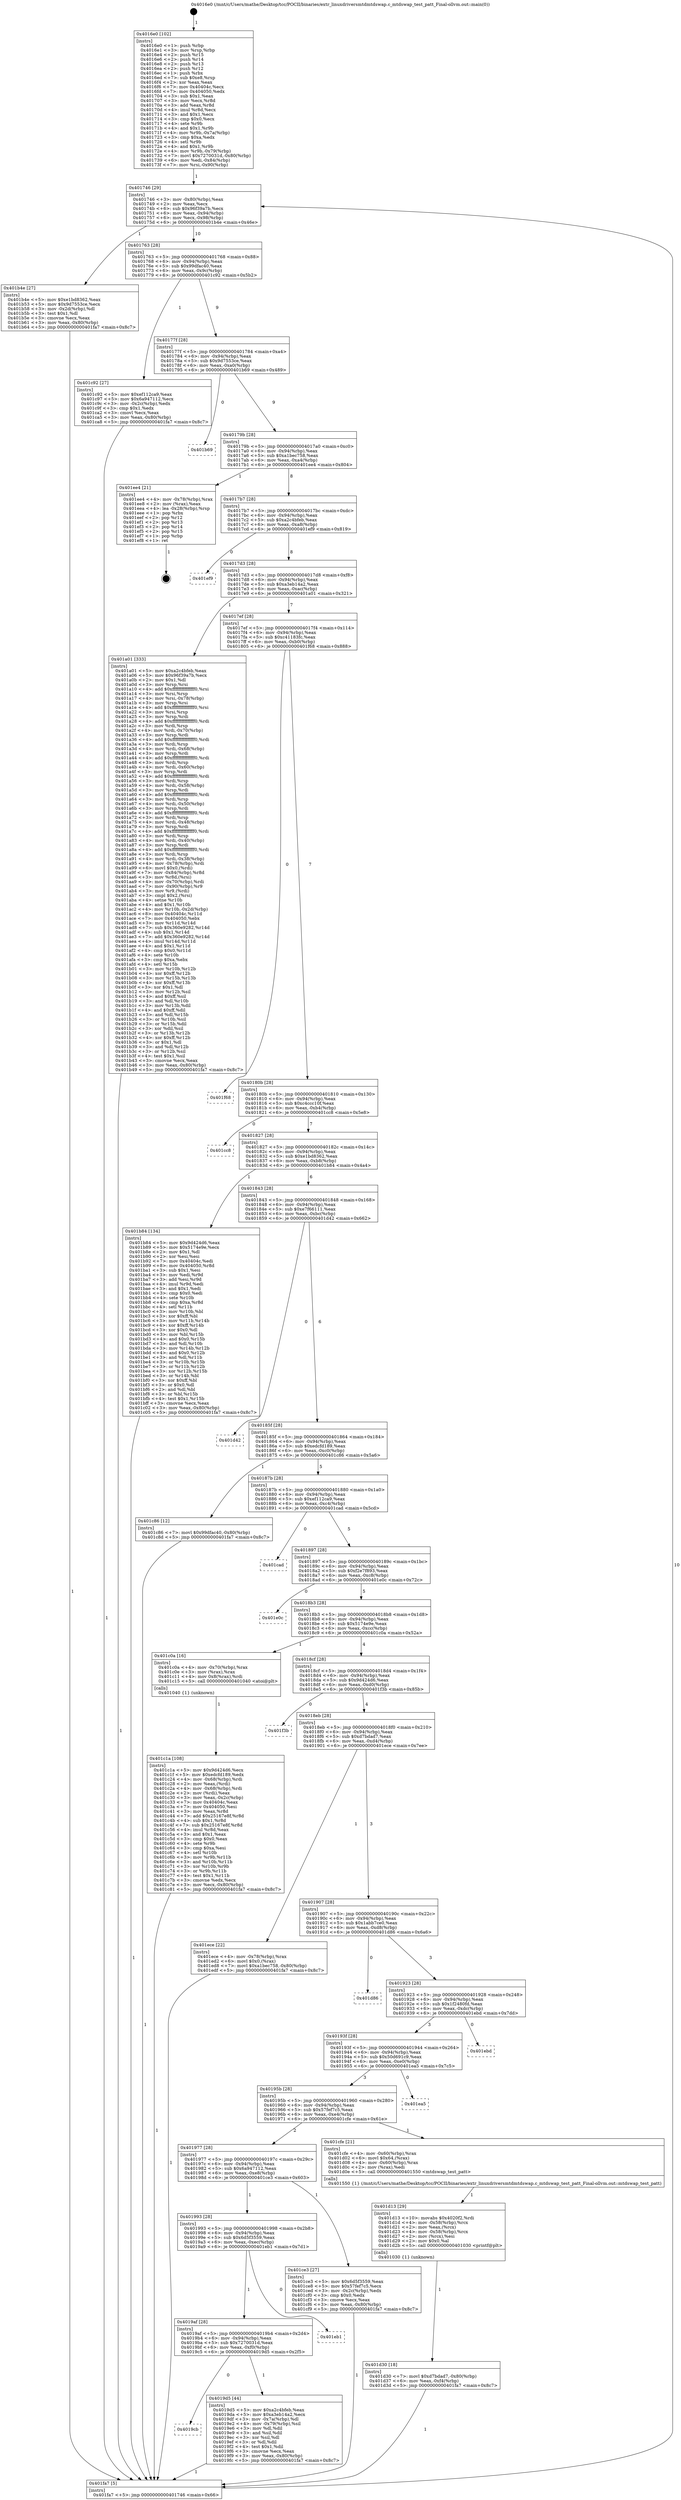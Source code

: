 digraph "0x4016e0" {
  label = "0x4016e0 (/mnt/c/Users/mathe/Desktop/tcc/POCII/binaries/extr_linuxdriversmtdmtdswap.c_mtdswap_test_patt_Final-ollvm.out::main(0))"
  labelloc = "t"
  node[shape=record]

  Entry [label="",width=0.3,height=0.3,shape=circle,fillcolor=black,style=filled]
  "0x401746" [label="{
     0x401746 [29]\l
     | [instrs]\l
     &nbsp;&nbsp;0x401746 \<+3\>: mov -0x80(%rbp),%eax\l
     &nbsp;&nbsp;0x401749 \<+2\>: mov %eax,%ecx\l
     &nbsp;&nbsp;0x40174b \<+6\>: sub $0x96f39a7b,%ecx\l
     &nbsp;&nbsp;0x401751 \<+6\>: mov %eax,-0x94(%rbp)\l
     &nbsp;&nbsp;0x401757 \<+6\>: mov %ecx,-0x98(%rbp)\l
     &nbsp;&nbsp;0x40175d \<+6\>: je 0000000000401b4e \<main+0x46e\>\l
  }"]
  "0x401b4e" [label="{
     0x401b4e [27]\l
     | [instrs]\l
     &nbsp;&nbsp;0x401b4e \<+5\>: mov $0xe1bd8362,%eax\l
     &nbsp;&nbsp;0x401b53 \<+5\>: mov $0x9d7553ce,%ecx\l
     &nbsp;&nbsp;0x401b58 \<+3\>: mov -0x2d(%rbp),%dl\l
     &nbsp;&nbsp;0x401b5b \<+3\>: test $0x1,%dl\l
     &nbsp;&nbsp;0x401b5e \<+3\>: cmovne %ecx,%eax\l
     &nbsp;&nbsp;0x401b61 \<+3\>: mov %eax,-0x80(%rbp)\l
     &nbsp;&nbsp;0x401b64 \<+5\>: jmp 0000000000401fa7 \<main+0x8c7\>\l
  }"]
  "0x401763" [label="{
     0x401763 [28]\l
     | [instrs]\l
     &nbsp;&nbsp;0x401763 \<+5\>: jmp 0000000000401768 \<main+0x88\>\l
     &nbsp;&nbsp;0x401768 \<+6\>: mov -0x94(%rbp),%eax\l
     &nbsp;&nbsp;0x40176e \<+5\>: sub $0x99dfac40,%eax\l
     &nbsp;&nbsp;0x401773 \<+6\>: mov %eax,-0x9c(%rbp)\l
     &nbsp;&nbsp;0x401779 \<+6\>: je 0000000000401c92 \<main+0x5b2\>\l
  }"]
  Exit [label="",width=0.3,height=0.3,shape=circle,fillcolor=black,style=filled,peripheries=2]
  "0x401c92" [label="{
     0x401c92 [27]\l
     | [instrs]\l
     &nbsp;&nbsp;0x401c92 \<+5\>: mov $0xef112ca9,%eax\l
     &nbsp;&nbsp;0x401c97 \<+5\>: mov $0x6a947112,%ecx\l
     &nbsp;&nbsp;0x401c9c \<+3\>: mov -0x2c(%rbp),%edx\l
     &nbsp;&nbsp;0x401c9f \<+3\>: cmp $0x1,%edx\l
     &nbsp;&nbsp;0x401ca2 \<+3\>: cmovl %ecx,%eax\l
     &nbsp;&nbsp;0x401ca5 \<+3\>: mov %eax,-0x80(%rbp)\l
     &nbsp;&nbsp;0x401ca8 \<+5\>: jmp 0000000000401fa7 \<main+0x8c7\>\l
  }"]
  "0x40177f" [label="{
     0x40177f [28]\l
     | [instrs]\l
     &nbsp;&nbsp;0x40177f \<+5\>: jmp 0000000000401784 \<main+0xa4\>\l
     &nbsp;&nbsp;0x401784 \<+6\>: mov -0x94(%rbp),%eax\l
     &nbsp;&nbsp;0x40178a \<+5\>: sub $0x9d7553ce,%eax\l
     &nbsp;&nbsp;0x40178f \<+6\>: mov %eax,-0xa0(%rbp)\l
     &nbsp;&nbsp;0x401795 \<+6\>: je 0000000000401b69 \<main+0x489\>\l
  }"]
  "0x401d30" [label="{
     0x401d30 [18]\l
     | [instrs]\l
     &nbsp;&nbsp;0x401d30 \<+7\>: movl $0xd7bdad7,-0x80(%rbp)\l
     &nbsp;&nbsp;0x401d37 \<+6\>: mov %eax,-0xf4(%rbp)\l
     &nbsp;&nbsp;0x401d3d \<+5\>: jmp 0000000000401fa7 \<main+0x8c7\>\l
  }"]
  "0x401b69" [label="{
     0x401b69\l
  }", style=dashed]
  "0x40179b" [label="{
     0x40179b [28]\l
     | [instrs]\l
     &nbsp;&nbsp;0x40179b \<+5\>: jmp 00000000004017a0 \<main+0xc0\>\l
     &nbsp;&nbsp;0x4017a0 \<+6\>: mov -0x94(%rbp),%eax\l
     &nbsp;&nbsp;0x4017a6 \<+5\>: sub $0xa1bec758,%eax\l
     &nbsp;&nbsp;0x4017ab \<+6\>: mov %eax,-0xa4(%rbp)\l
     &nbsp;&nbsp;0x4017b1 \<+6\>: je 0000000000401ee4 \<main+0x804\>\l
  }"]
  "0x401d13" [label="{
     0x401d13 [29]\l
     | [instrs]\l
     &nbsp;&nbsp;0x401d13 \<+10\>: movabs $0x4020f2,%rdi\l
     &nbsp;&nbsp;0x401d1d \<+4\>: mov -0x58(%rbp),%rcx\l
     &nbsp;&nbsp;0x401d21 \<+2\>: mov %eax,(%rcx)\l
     &nbsp;&nbsp;0x401d23 \<+4\>: mov -0x58(%rbp),%rcx\l
     &nbsp;&nbsp;0x401d27 \<+2\>: mov (%rcx),%esi\l
     &nbsp;&nbsp;0x401d29 \<+2\>: mov $0x0,%al\l
     &nbsp;&nbsp;0x401d2b \<+5\>: call 0000000000401030 \<printf@plt\>\l
     | [calls]\l
     &nbsp;&nbsp;0x401030 \{1\} (unknown)\l
  }"]
  "0x401ee4" [label="{
     0x401ee4 [21]\l
     | [instrs]\l
     &nbsp;&nbsp;0x401ee4 \<+4\>: mov -0x78(%rbp),%rax\l
     &nbsp;&nbsp;0x401ee8 \<+2\>: mov (%rax),%eax\l
     &nbsp;&nbsp;0x401eea \<+4\>: lea -0x28(%rbp),%rsp\l
     &nbsp;&nbsp;0x401eee \<+1\>: pop %rbx\l
     &nbsp;&nbsp;0x401eef \<+2\>: pop %r12\l
     &nbsp;&nbsp;0x401ef1 \<+2\>: pop %r13\l
     &nbsp;&nbsp;0x401ef3 \<+2\>: pop %r14\l
     &nbsp;&nbsp;0x401ef5 \<+2\>: pop %r15\l
     &nbsp;&nbsp;0x401ef7 \<+1\>: pop %rbp\l
     &nbsp;&nbsp;0x401ef8 \<+1\>: ret\l
  }"]
  "0x4017b7" [label="{
     0x4017b7 [28]\l
     | [instrs]\l
     &nbsp;&nbsp;0x4017b7 \<+5\>: jmp 00000000004017bc \<main+0xdc\>\l
     &nbsp;&nbsp;0x4017bc \<+6\>: mov -0x94(%rbp),%eax\l
     &nbsp;&nbsp;0x4017c2 \<+5\>: sub $0xa2c4bfeb,%eax\l
     &nbsp;&nbsp;0x4017c7 \<+6\>: mov %eax,-0xa8(%rbp)\l
     &nbsp;&nbsp;0x4017cd \<+6\>: je 0000000000401ef9 \<main+0x819\>\l
  }"]
  "0x401c1a" [label="{
     0x401c1a [108]\l
     | [instrs]\l
     &nbsp;&nbsp;0x401c1a \<+5\>: mov $0x9d424d6,%ecx\l
     &nbsp;&nbsp;0x401c1f \<+5\>: mov $0xedcfd189,%edx\l
     &nbsp;&nbsp;0x401c24 \<+4\>: mov -0x68(%rbp),%rdi\l
     &nbsp;&nbsp;0x401c28 \<+2\>: mov %eax,(%rdi)\l
     &nbsp;&nbsp;0x401c2a \<+4\>: mov -0x68(%rbp),%rdi\l
     &nbsp;&nbsp;0x401c2e \<+2\>: mov (%rdi),%eax\l
     &nbsp;&nbsp;0x401c30 \<+3\>: mov %eax,-0x2c(%rbp)\l
     &nbsp;&nbsp;0x401c33 \<+7\>: mov 0x40404c,%eax\l
     &nbsp;&nbsp;0x401c3a \<+7\>: mov 0x404050,%esi\l
     &nbsp;&nbsp;0x401c41 \<+3\>: mov %eax,%r8d\l
     &nbsp;&nbsp;0x401c44 \<+7\>: add $0x25167e8f,%r8d\l
     &nbsp;&nbsp;0x401c4b \<+4\>: sub $0x1,%r8d\l
     &nbsp;&nbsp;0x401c4f \<+7\>: sub $0x25167e8f,%r8d\l
     &nbsp;&nbsp;0x401c56 \<+4\>: imul %r8d,%eax\l
     &nbsp;&nbsp;0x401c5a \<+3\>: and $0x1,%eax\l
     &nbsp;&nbsp;0x401c5d \<+3\>: cmp $0x0,%eax\l
     &nbsp;&nbsp;0x401c60 \<+4\>: sete %r9b\l
     &nbsp;&nbsp;0x401c64 \<+3\>: cmp $0xa,%esi\l
     &nbsp;&nbsp;0x401c67 \<+4\>: setl %r10b\l
     &nbsp;&nbsp;0x401c6b \<+3\>: mov %r9b,%r11b\l
     &nbsp;&nbsp;0x401c6e \<+3\>: and %r10b,%r11b\l
     &nbsp;&nbsp;0x401c71 \<+3\>: xor %r10b,%r9b\l
     &nbsp;&nbsp;0x401c74 \<+3\>: or %r9b,%r11b\l
     &nbsp;&nbsp;0x401c77 \<+4\>: test $0x1,%r11b\l
     &nbsp;&nbsp;0x401c7b \<+3\>: cmovne %edx,%ecx\l
     &nbsp;&nbsp;0x401c7e \<+3\>: mov %ecx,-0x80(%rbp)\l
     &nbsp;&nbsp;0x401c81 \<+5\>: jmp 0000000000401fa7 \<main+0x8c7\>\l
  }"]
  "0x401ef9" [label="{
     0x401ef9\l
  }", style=dashed]
  "0x4017d3" [label="{
     0x4017d3 [28]\l
     | [instrs]\l
     &nbsp;&nbsp;0x4017d3 \<+5\>: jmp 00000000004017d8 \<main+0xf8\>\l
     &nbsp;&nbsp;0x4017d8 \<+6\>: mov -0x94(%rbp),%eax\l
     &nbsp;&nbsp;0x4017de \<+5\>: sub $0xa3eb14a2,%eax\l
     &nbsp;&nbsp;0x4017e3 \<+6\>: mov %eax,-0xac(%rbp)\l
     &nbsp;&nbsp;0x4017e9 \<+6\>: je 0000000000401a01 \<main+0x321\>\l
  }"]
  "0x4016e0" [label="{
     0x4016e0 [102]\l
     | [instrs]\l
     &nbsp;&nbsp;0x4016e0 \<+1\>: push %rbp\l
     &nbsp;&nbsp;0x4016e1 \<+3\>: mov %rsp,%rbp\l
     &nbsp;&nbsp;0x4016e4 \<+2\>: push %r15\l
     &nbsp;&nbsp;0x4016e6 \<+2\>: push %r14\l
     &nbsp;&nbsp;0x4016e8 \<+2\>: push %r13\l
     &nbsp;&nbsp;0x4016ea \<+2\>: push %r12\l
     &nbsp;&nbsp;0x4016ec \<+1\>: push %rbx\l
     &nbsp;&nbsp;0x4016ed \<+7\>: sub $0xe8,%rsp\l
     &nbsp;&nbsp;0x4016f4 \<+2\>: xor %eax,%eax\l
     &nbsp;&nbsp;0x4016f6 \<+7\>: mov 0x40404c,%ecx\l
     &nbsp;&nbsp;0x4016fd \<+7\>: mov 0x404050,%edx\l
     &nbsp;&nbsp;0x401704 \<+3\>: sub $0x1,%eax\l
     &nbsp;&nbsp;0x401707 \<+3\>: mov %ecx,%r8d\l
     &nbsp;&nbsp;0x40170a \<+3\>: add %eax,%r8d\l
     &nbsp;&nbsp;0x40170d \<+4\>: imul %r8d,%ecx\l
     &nbsp;&nbsp;0x401711 \<+3\>: and $0x1,%ecx\l
     &nbsp;&nbsp;0x401714 \<+3\>: cmp $0x0,%ecx\l
     &nbsp;&nbsp;0x401717 \<+4\>: sete %r9b\l
     &nbsp;&nbsp;0x40171b \<+4\>: and $0x1,%r9b\l
     &nbsp;&nbsp;0x40171f \<+4\>: mov %r9b,-0x7a(%rbp)\l
     &nbsp;&nbsp;0x401723 \<+3\>: cmp $0xa,%edx\l
     &nbsp;&nbsp;0x401726 \<+4\>: setl %r9b\l
     &nbsp;&nbsp;0x40172a \<+4\>: and $0x1,%r9b\l
     &nbsp;&nbsp;0x40172e \<+4\>: mov %r9b,-0x79(%rbp)\l
     &nbsp;&nbsp;0x401732 \<+7\>: movl $0x7270031d,-0x80(%rbp)\l
     &nbsp;&nbsp;0x401739 \<+6\>: mov %edi,-0x84(%rbp)\l
     &nbsp;&nbsp;0x40173f \<+7\>: mov %rsi,-0x90(%rbp)\l
  }"]
  "0x401a01" [label="{
     0x401a01 [333]\l
     | [instrs]\l
     &nbsp;&nbsp;0x401a01 \<+5\>: mov $0xa2c4bfeb,%eax\l
     &nbsp;&nbsp;0x401a06 \<+5\>: mov $0x96f39a7b,%ecx\l
     &nbsp;&nbsp;0x401a0b \<+2\>: mov $0x1,%dl\l
     &nbsp;&nbsp;0x401a0d \<+3\>: mov %rsp,%rsi\l
     &nbsp;&nbsp;0x401a10 \<+4\>: add $0xfffffffffffffff0,%rsi\l
     &nbsp;&nbsp;0x401a14 \<+3\>: mov %rsi,%rsp\l
     &nbsp;&nbsp;0x401a17 \<+4\>: mov %rsi,-0x78(%rbp)\l
     &nbsp;&nbsp;0x401a1b \<+3\>: mov %rsp,%rsi\l
     &nbsp;&nbsp;0x401a1e \<+4\>: add $0xfffffffffffffff0,%rsi\l
     &nbsp;&nbsp;0x401a22 \<+3\>: mov %rsi,%rsp\l
     &nbsp;&nbsp;0x401a25 \<+3\>: mov %rsp,%rdi\l
     &nbsp;&nbsp;0x401a28 \<+4\>: add $0xfffffffffffffff0,%rdi\l
     &nbsp;&nbsp;0x401a2c \<+3\>: mov %rdi,%rsp\l
     &nbsp;&nbsp;0x401a2f \<+4\>: mov %rdi,-0x70(%rbp)\l
     &nbsp;&nbsp;0x401a33 \<+3\>: mov %rsp,%rdi\l
     &nbsp;&nbsp;0x401a36 \<+4\>: add $0xfffffffffffffff0,%rdi\l
     &nbsp;&nbsp;0x401a3a \<+3\>: mov %rdi,%rsp\l
     &nbsp;&nbsp;0x401a3d \<+4\>: mov %rdi,-0x68(%rbp)\l
     &nbsp;&nbsp;0x401a41 \<+3\>: mov %rsp,%rdi\l
     &nbsp;&nbsp;0x401a44 \<+4\>: add $0xfffffffffffffff0,%rdi\l
     &nbsp;&nbsp;0x401a48 \<+3\>: mov %rdi,%rsp\l
     &nbsp;&nbsp;0x401a4b \<+4\>: mov %rdi,-0x60(%rbp)\l
     &nbsp;&nbsp;0x401a4f \<+3\>: mov %rsp,%rdi\l
     &nbsp;&nbsp;0x401a52 \<+4\>: add $0xfffffffffffffff0,%rdi\l
     &nbsp;&nbsp;0x401a56 \<+3\>: mov %rdi,%rsp\l
     &nbsp;&nbsp;0x401a59 \<+4\>: mov %rdi,-0x58(%rbp)\l
     &nbsp;&nbsp;0x401a5d \<+3\>: mov %rsp,%rdi\l
     &nbsp;&nbsp;0x401a60 \<+4\>: add $0xfffffffffffffff0,%rdi\l
     &nbsp;&nbsp;0x401a64 \<+3\>: mov %rdi,%rsp\l
     &nbsp;&nbsp;0x401a67 \<+4\>: mov %rdi,-0x50(%rbp)\l
     &nbsp;&nbsp;0x401a6b \<+3\>: mov %rsp,%rdi\l
     &nbsp;&nbsp;0x401a6e \<+4\>: add $0xfffffffffffffff0,%rdi\l
     &nbsp;&nbsp;0x401a72 \<+3\>: mov %rdi,%rsp\l
     &nbsp;&nbsp;0x401a75 \<+4\>: mov %rdi,-0x48(%rbp)\l
     &nbsp;&nbsp;0x401a79 \<+3\>: mov %rsp,%rdi\l
     &nbsp;&nbsp;0x401a7c \<+4\>: add $0xfffffffffffffff0,%rdi\l
     &nbsp;&nbsp;0x401a80 \<+3\>: mov %rdi,%rsp\l
     &nbsp;&nbsp;0x401a83 \<+4\>: mov %rdi,-0x40(%rbp)\l
     &nbsp;&nbsp;0x401a87 \<+3\>: mov %rsp,%rdi\l
     &nbsp;&nbsp;0x401a8a \<+4\>: add $0xfffffffffffffff0,%rdi\l
     &nbsp;&nbsp;0x401a8e \<+3\>: mov %rdi,%rsp\l
     &nbsp;&nbsp;0x401a91 \<+4\>: mov %rdi,-0x38(%rbp)\l
     &nbsp;&nbsp;0x401a95 \<+4\>: mov -0x78(%rbp),%rdi\l
     &nbsp;&nbsp;0x401a99 \<+6\>: movl $0x0,(%rdi)\l
     &nbsp;&nbsp;0x401a9f \<+7\>: mov -0x84(%rbp),%r8d\l
     &nbsp;&nbsp;0x401aa6 \<+3\>: mov %r8d,(%rsi)\l
     &nbsp;&nbsp;0x401aa9 \<+4\>: mov -0x70(%rbp),%rdi\l
     &nbsp;&nbsp;0x401aad \<+7\>: mov -0x90(%rbp),%r9\l
     &nbsp;&nbsp;0x401ab4 \<+3\>: mov %r9,(%rdi)\l
     &nbsp;&nbsp;0x401ab7 \<+3\>: cmpl $0x2,(%rsi)\l
     &nbsp;&nbsp;0x401aba \<+4\>: setne %r10b\l
     &nbsp;&nbsp;0x401abe \<+4\>: and $0x1,%r10b\l
     &nbsp;&nbsp;0x401ac2 \<+4\>: mov %r10b,-0x2d(%rbp)\l
     &nbsp;&nbsp;0x401ac6 \<+8\>: mov 0x40404c,%r11d\l
     &nbsp;&nbsp;0x401ace \<+7\>: mov 0x404050,%ebx\l
     &nbsp;&nbsp;0x401ad5 \<+3\>: mov %r11d,%r14d\l
     &nbsp;&nbsp;0x401ad8 \<+7\>: sub $0x360e9282,%r14d\l
     &nbsp;&nbsp;0x401adf \<+4\>: sub $0x1,%r14d\l
     &nbsp;&nbsp;0x401ae3 \<+7\>: add $0x360e9282,%r14d\l
     &nbsp;&nbsp;0x401aea \<+4\>: imul %r14d,%r11d\l
     &nbsp;&nbsp;0x401aee \<+4\>: and $0x1,%r11d\l
     &nbsp;&nbsp;0x401af2 \<+4\>: cmp $0x0,%r11d\l
     &nbsp;&nbsp;0x401af6 \<+4\>: sete %r10b\l
     &nbsp;&nbsp;0x401afa \<+3\>: cmp $0xa,%ebx\l
     &nbsp;&nbsp;0x401afd \<+4\>: setl %r15b\l
     &nbsp;&nbsp;0x401b01 \<+3\>: mov %r10b,%r12b\l
     &nbsp;&nbsp;0x401b04 \<+4\>: xor $0xff,%r12b\l
     &nbsp;&nbsp;0x401b08 \<+3\>: mov %r15b,%r13b\l
     &nbsp;&nbsp;0x401b0b \<+4\>: xor $0xff,%r13b\l
     &nbsp;&nbsp;0x401b0f \<+3\>: xor $0x1,%dl\l
     &nbsp;&nbsp;0x401b12 \<+3\>: mov %r12b,%sil\l
     &nbsp;&nbsp;0x401b15 \<+4\>: and $0xff,%sil\l
     &nbsp;&nbsp;0x401b19 \<+3\>: and %dl,%r10b\l
     &nbsp;&nbsp;0x401b1c \<+3\>: mov %r13b,%dil\l
     &nbsp;&nbsp;0x401b1f \<+4\>: and $0xff,%dil\l
     &nbsp;&nbsp;0x401b23 \<+3\>: and %dl,%r15b\l
     &nbsp;&nbsp;0x401b26 \<+3\>: or %r10b,%sil\l
     &nbsp;&nbsp;0x401b29 \<+3\>: or %r15b,%dil\l
     &nbsp;&nbsp;0x401b2c \<+3\>: xor %dil,%sil\l
     &nbsp;&nbsp;0x401b2f \<+3\>: or %r13b,%r12b\l
     &nbsp;&nbsp;0x401b32 \<+4\>: xor $0xff,%r12b\l
     &nbsp;&nbsp;0x401b36 \<+3\>: or $0x1,%dl\l
     &nbsp;&nbsp;0x401b39 \<+3\>: and %dl,%r12b\l
     &nbsp;&nbsp;0x401b3c \<+3\>: or %r12b,%sil\l
     &nbsp;&nbsp;0x401b3f \<+4\>: test $0x1,%sil\l
     &nbsp;&nbsp;0x401b43 \<+3\>: cmovne %ecx,%eax\l
     &nbsp;&nbsp;0x401b46 \<+3\>: mov %eax,-0x80(%rbp)\l
     &nbsp;&nbsp;0x401b49 \<+5\>: jmp 0000000000401fa7 \<main+0x8c7\>\l
  }"]
  "0x4017ef" [label="{
     0x4017ef [28]\l
     | [instrs]\l
     &nbsp;&nbsp;0x4017ef \<+5\>: jmp 00000000004017f4 \<main+0x114\>\l
     &nbsp;&nbsp;0x4017f4 \<+6\>: mov -0x94(%rbp),%eax\l
     &nbsp;&nbsp;0x4017fa \<+5\>: sub $0xc41183fc,%eax\l
     &nbsp;&nbsp;0x4017ff \<+6\>: mov %eax,-0xb0(%rbp)\l
     &nbsp;&nbsp;0x401805 \<+6\>: je 0000000000401f68 \<main+0x888\>\l
  }"]
  "0x401fa7" [label="{
     0x401fa7 [5]\l
     | [instrs]\l
     &nbsp;&nbsp;0x401fa7 \<+5\>: jmp 0000000000401746 \<main+0x66\>\l
  }"]
  "0x401f68" [label="{
     0x401f68\l
  }", style=dashed]
  "0x40180b" [label="{
     0x40180b [28]\l
     | [instrs]\l
     &nbsp;&nbsp;0x40180b \<+5\>: jmp 0000000000401810 \<main+0x130\>\l
     &nbsp;&nbsp;0x401810 \<+6\>: mov -0x94(%rbp),%eax\l
     &nbsp;&nbsp;0x401816 \<+5\>: sub $0xc4ccc10f,%eax\l
     &nbsp;&nbsp;0x40181b \<+6\>: mov %eax,-0xb4(%rbp)\l
     &nbsp;&nbsp;0x401821 \<+6\>: je 0000000000401cc8 \<main+0x5e8\>\l
  }"]
  "0x4019cb" [label="{
     0x4019cb\l
  }", style=dashed]
  "0x401cc8" [label="{
     0x401cc8\l
  }", style=dashed]
  "0x401827" [label="{
     0x401827 [28]\l
     | [instrs]\l
     &nbsp;&nbsp;0x401827 \<+5\>: jmp 000000000040182c \<main+0x14c\>\l
     &nbsp;&nbsp;0x40182c \<+6\>: mov -0x94(%rbp),%eax\l
     &nbsp;&nbsp;0x401832 \<+5\>: sub $0xe1bd8362,%eax\l
     &nbsp;&nbsp;0x401837 \<+6\>: mov %eax,-0xb8(%rbp)\l
     &nbsp;&nbsp;0x40183d \<+6\>: je 0000000000401b84 \<main+0x4a4\>\l
  }"]
  "0x4019d5" [label="{
     0x4019d5 [44]\l
     | [instrs]\l
     &nbsp;&nbsp;0x4019d5 \<+5\>: mov $0xa2c4bfeb,%eax\l
     &nbsp;&nbsp;0x4019da \<+5\>: mov $0xa3eb14a2,%ecx\l
     &nbsp;&nbsp;0x4019df \<+3\>: mov -0x7a(%rbp),%dl\l
     &nbsp;&nbsp;0x4019e2 \<+4\>: mov -0x79(%rbp),%sil\l
     &nbsp;&nbsp;0x4019e6 \<+3\>: mov %dl,%dil\l
     &nbsp;&nbsp;0x4019e9 \<+3\>: and %sil,%dil\l
     &nbsp;&nbsp;0x4019ec \<+3\>: xor %sil,%dl\l
     &nbsp;&nbsp;0x4019ef \<+3\>: or %dl,%dil\l
     &nbsp;&nbsp;0x4019f2 \<+4\>: test $0x1,%dil\l
     &nbsp;&nbsp;0x4019f6 \<+3\>: cmovne %ecx,%eax\l
     &nbsp;&nbsp;0x4019f9 \<+3\>: mov %eax,-0x80(%rbp)\l
     &nbsp;&nbsp;0x4019fc \<+5\>: jmp 0000000000401fa7 \<main+0x8c7\>\l
  }"]
  "0x401b84" [label="{
     0x401b84 [134]\l
     | [instrs]\l
     &nbsp;&nbsp;0x401b84 \<+5\>: mov $0x9d424d6,%eax\l
     &nbsp;&nbsp;0x401b89 \<+5\>: mov $0x5174e9e,%ecx\l
     &nbsp;&nbsp;0x401b8e \<+2\>: mov $0x1,%dl\l
     &nbsp;&nbsp;0x401b90 \<+2\>: xor %esi,%esi\l
     &nbsp;&nbsp;0x401b92 \<+7\>: mov 0x40404c,%edi\l
     &nbsp;&nbsp;0x401b99 \<+8\>: mov 0x404050,%r8d\l
     &nbsp;&nbsp;0x401ba1 \<+3\>: sub $0x1,%esi\l
     &nbsp;&nbsp;0x401ba4 \<+3\>: mov %edi,%r9d\l
     &nbsp;&nbsp;0x401ba7 \<+3\>: add %esi,%r9d\l
     &nbsp;&nbsp;0x401baa \<+4\>: imul %r9d,%edi\l
     &nbsp;&nbsp;0x401bae \<+3\>: and $0x1,%edi\l
     &nbsp;&nbsp;0x401bb1 \<+3\>: cmp $0x0,%edi\l
     &nbsp;&nbsp;0x401bb4 \<+4\>: sete %r10b\l
     &nbsp;&nbsp;0x401bb8 \<+4\>: cmp $0xa,%r8d\l
     &nbsp;&nbsp;0x401bbc \<+4\>: setl %r11b\l
     &nbsp;&nbsp;0x401bc0 \<+3\>: mov %r10b,%bl\l
     &nbsp;&nbsp;0x401bc3 \<+3\>: xor $0xff,%bl\l
     &nbsp;&nbsp;0x401bc6 \<+3\>: mov %r11b,%r14b\l
     &nbsp;&nbsp;0x401bc9 \<+4\>: xor $0xff,%r14b\l
     &nbsp;&nbsp;0x401bcd \<+3\>: xor $0x0,%dl\l
     &nbsp;&nbsp;0x401bd0 \<+3\>: mov %bl,%r15b\l
     &nbsp;&nbsp;0x401bd3 \<+4\>: and $0x0,%r15b\l
     &nbsp;&nbsp;0x401bd7 \<+3\>: and %dl,%r10b\l
     &nbsp;&nbsp;0x401bda \<+3\>: mov %r14b,%r12b\l
     &nbsp;&nbsp;0x401bdd \<+4\>: and $0x0,%r12b\l
     &nbsp;&nbsp;0x401be1 \<+3\>: and %dl,%r11b\l
     &nbsp;&nbsp;0x401be4 \<+3\>: or %r10b,%r15b\l
     &nbsp;&nbsp;0x401be7 \<+3\>: or %r11b,%r12b\l
     &nbsp;&nbsp;0x401bea \<+3\>: xor %r12b,%r15b\l
     &nbsp;&nbsp;0x401bed \<+3\>: or %r14b,%bl\l
     &nbsp;&nbsp;0x401bf0 \<+3\>: xor $0xff,%bl\l
     &nbsp;&nbsp;0x401bf3 \<+3\>: or $0x0,%dl\l
     &nbsp;&nbsp;0x401bf6 \<+2\>: and %dl,%bl\l
     &nbsp;&nbsp;0x401bf8 \<+3\>: or %bl,%r15b\l
     &nbsp;&nbsp;0x401bfb \<+4\>: test $0x1,%r15b\l
     &nbsp;&nbsp;0x401bff \<+3\>: cmovne %ecx,%eax\l
     &nbsp;&nbsp;0x401c02 \<+3\>: mov %eax,-0x80(%rbp)\l
     &nbsp;&nbsp;0x401c05 \<+5\>: jmp 0000000000401fa7 \<main+0x8c7\>\l
  }"]
  "0x401843" [label="{
     0x401843 [28]\l
     | [instrs]\l
     &nbsp;&nbsp;0x401843 \<+5\>: jmp 0000000000401848 \<main+0x168\>\l
     &nbsp;&nbsp;0x401848 \<+6\>: mov -0x94(%rbp),%eax\l
     &nbsp;&nbsp;0x40184e \<+5\>: sub $0xe7f66111,%eax\l
     &nbsp;&nbsp;0x401853 \<+6\>: mov %eax,-0xbc(%rbp)\l
     &nbsp;&nbsp;0x401859 \<+6\>: je 0000000000401d42 \<main+0x662\>\l
  }"]
  "0x4019af" [label="{
     0x4019af [28]\l
     | [instrs]\l
     &nbsp;&nbsp;0x4019af \<+5\>: jmp 00000000004019b4 \<main+0x2d4\>\l
     &nbsp;&nbsp;0x4019b4 \<+6\>: mov -0x94(%rbp),%eax\l
     &nbsp;&nbsp;0x4019ba \<+5\>: sub $0x7270031d,%eax\l
     &nbsp;&nbsp;0x4019bf \<+6\>: mov %eax,-0xf0(%rbp)\l
     &nbsp;&nbsp;0x4019c5 \<+6\>: je 00000000004019d5 \<main+0x2f5\>\l
  }"]
  "0x401d42" [label="{
     0x401d42\l
  }", style=dashed]
  "0x40185f" [label="{
     0x40185f [28]\l
     | [instrs]\l
     &nbsp;&nbsp;0x40185f \<+5\>: jmp 0000000000401864 \<main+0x184\>\l
     &nbsp;&nbsp;0x401864 \<+6\>: mov -0x94(%rbp),%eax\l
     &nbsp;&nbsp;0x40186a \<+5\>: sub $0xedcfd189,%eax\l
     &nbsp;&nbsp;0x40186f \<+6\>: mov %eax,-0xc0(%rbp)\l
     &nbsp;&nbsp;0x401875 \<+6\>: je 0000000000401c86 \<main+0x5a6\>\l
  }"]
  "0x401eb1" [label="{
     0x401eb1\l
  }", style=dashed]
  "0x401c86" [label="{
     0x401c86 [12]\l
     | [instrs]\l
     &nbsp;&nbsp;0x401c86 \<+7\>: movl $0x99dfac40,-0x80(%rbp)\l
     &nbsp;&nbsp;0x401c8d \<+5\>: jmp 0000000000401fa7 \<main+0x8c7\>\l
  }"]
  "0x40187b" [label="{
     0x40187b [28]\l
     | [instrs]\l
     &nbsp;&nbsp;0x40187b \<+5\>: jmp 0000000000401880 \<main+0x1a0\>\l
     &nbsp;&nbsp;0x401880 \<+6\>: mov -0x94(%rbp),%eax\l
     &nbsp;&nbsp;0x401886 \<+5\>: sub $0xef112ca9,%eax\l
     &nbsp;&nbsp;0x40188b \<+6\>: mov %eax,-0xc4(%rbp)\l
     &nbsp;&nbsp;0x401891 \<+6\>: je 0000000000401cad \<main+0x5cd\>\l
  }"]
  "0x401993" [label="{
     0x401993 [28]\l
     | [instrs]\l
     &nbsp;&nbsp;0x401993 \<+5\>: jmp 0000000000401998 \<main+0x2b8\>\l
     &nbsp;&nbsp;0x401998 \<+6\>: mov -0x94(%rbp),%eax\l
     &nbsp;&nbsp;0x40199e \<+5\>: sub $0x6d5f3559,%eax\l
     &nbsp;&nbsp;0x4019a3 \<+6\>: mov %eax,-0xec(%rbp)\l
     &nbsp;&nbsp;0x4019a9 \<+6\>: je 0000000000401eb1 \<main+0x7d1\>\l
  }"]
  "0x401cad" [label="{
     0x401cad\l
  }", style=dashed]
  "0x401897" [label="{
     0x401897 [28]\l
     | [instrs]\l
     &nbsp;&nbsp;0x401897 \<+5\>: jmp 000000000040189c \<main+0x1bc\>\l
     &nbsp;&nbsp;0x40189c \<+6\>: mov -0x94(%rbp),%eax\l
     &nbsp;&nbsp;0x4018a2 \<+5\>: sub $0xf2e7f893,%eax\l
     &nbsp;&nbsp;0x4018a7 \<+6\>: mov %eax,-0xc8(%rbp)\l
     &nbsp;&nbsp;0x4018ad \<+6\>: je 0000000000401e0c \<main+0x72c\>\l
  }"]
  "0x401ce3" [label="{
     0x401ce3 [27]\l
     | [instrs]\l
     &nbsp;&nbsp;0x401ce3 \<+5\>: mov $0x6d5f3559,%eax\l
     &nbsp;&nbsp;0x401ce8 \<+5\>: mov $0x57fef7c5,%ecx\l
     &nbsp;&nbsp;0x401ced \<+3\>: mov -0x2c(%rbp),%edx\l
     &nbsp;&nbsp;0x401cf0 \<+3\>: cmp $0x0,%edx\l
     &nbsp;&nbsp;0x401cf3 \<+3\>: cmove %ecx,%eax\l
     &nbsp;&nbsp;0x401cf6 \<+3\>: mov %eax,-0x80(%rbp)\l
     &nbsp;&nbsp;0x401cf9 \<+5\>: jmp 0000000000401fa7 \<main+0x8c7\>\l
  }"]
  "0x401e0c" [label="{
     0x401e0c\l
  }", style=dashed]
  "0x4018b3" [label="{
     0x4018b3 [28]\l
     | [instrs]\l
     &nbsp;&nbsp;0x4018b3 \<+5\>: jmp 00000000004018b8 \<main+0x1d8\>\l
     &nbsp;&nbsp;0x4018b8 \<+6\>: mov -0x94(%rbp),%eax\l
     &nbsp;&nbsp;0x4018be \<+5\>: sub $0x5174e9e,%eax\l
     &nbsp;&nbsp;0x4018c3 \<+6\>: mov %eax,-0xcc(%rbp)\l
     &nbsp;&nbsp;0x4018c9 \<+6\>: je 0000000000401c0a \<main+0x52a\>\l
  }"]
  "0x401977" [label="{
     0x401977 [28]\l
     | [instrs]\l
     &nbsp;&nbsp;0x401977 \<+5\>: jmp 000000000040197c \<main+0x29c\>\l
     &nbsp;&nbsp;0x40197c \<+6\>: mov -0x94(%rbp),%eax\l
     &nbsp;&nbsp;0x401982 \<+5\>: sub $0x6a947112,%eax\l
     &nbsp;&nbsp;0x401987 \<+6\>: mov %eax,-0xe8(%rbp)\l
     &nbsp;&nbsp;0x40198d \<+6\>: je 0000000000401ce3 \<main+0x603\>\l
  }"]
  "0x401c0a" [label="{
     0x401c0a [16]\l
     | [instrs]\l
     &nbsp;&nbsp;0x401c0a \<+4\>: mov -0x70(%rbp),%rax\l
     &nbsp;&nbsp;0x401c0e \<+3\>: mov (%rax),%rax\l
     &nbsp;&nbsp;0x401c11 \<+4\>: mov 0x8(%rax),%rdi\l
     &nbsp;&nbsp;0x401c15 \<+5\>: call 0000000000401040 \<atoi@plt\>\l
     | [calls]\l
     &nbsp;&nbsp;0x401040 \{1\} (unknown)\l
  }"]
  "0x4018cf" [label="{
     0x4018cf [28]\l
     | [instrs]\l
     &nbsp;&nbsp;0x4018cf \<+5\>: jmp 00000000004018d4 \<main+0x1f4\>\l
     &nbsp;&nbsp;0x4018d4 \<+6\>: mov -0x94(%rbp),%eax\l
     &nbsp;&nbsp;0x4018da \<+5\>: sub $0x9d424d6,%eax\l
     &nbsp;&nbsp;0x4018df \<+6\>: mov %eax,-0xd0(%rbp)\l
     &nbsp;&nbsp;0x4018e5 \<+6\>: je 0000000000401f3b \<main+0x85b\>\l
  }"]
  "0x401cfe" [label="{
     0x401cfe [21]\l
     | [instrs]\l
     &nbsp;&nbsp;0x401cfe \<+4\>: mov -0x60(%rbp),%rax\l
     &nbsp;&nbsp;0x401d02 \<+6\>: movl $0x64,(%rax)\l
     &nbsp;&nbsp;0x401d08 \<+4\>: mov -0x60(%rbp),%rax\l
     &nbsp;&nbsp;0x401d0c \<+2\>: mov (%rax),%edi\l
     &nbsp;&nbsp;0x401d0e \<+5\>: call 0000000000401550 \<mtdswap_test_patt\>\l
     | [calls]\l
     &nbsp;&nbsp;0x401550 \{1\} (/mnt/c/Users/mathe/Desktop/tcc/POCII/binaries/extr_linuxdriversmtdmtdswap.c_mtdswap_test_patt_Final-ollvm.out::mtdswap_test_patt)\l
  }"]
  "0x401f3b" [label="{
     0x401f3b\l
  }", style=dashed]
  "0x4018eb" [label="{
     0x4018eb [28]\l
     | [instrs]\l
     &nbsp;&nbsp;0x4018eb \<+5\>: jmp 00000000004018f0 \<main+0x210\>\l
     &nbsp;&nbsp;0x4018f0 \<+6\>: mov -0x94(%rbp),%eax\l
     &nbsp;&nbsp;0x4018f6 \<+5\>: sub $0xd7bdad7,%eax\l
     &nbsp;&nbsp;0x4018fb \<+6\>: mov %eax,-0xd4(%rbp)\l
     &nbsp;&nbsp;0x401901 \<+6\>: je 0000000000401ece \<main+0x7ee\>\l
  }"]
  "0x40195b" [label="{
     0x40195b [28]\l
     | [instrs]\l
     &nbsp;&nbsp;0x40195b \<+5\>: jmp 0000000000401960 \<main+0x280\>\l
     &nbsp;&nbsp;0x401960 \<+6\>: mov -0x94(%rbp),%eax\l
     &nbsp;&nbsp;0x401966 \<+5\>: sub $0x57fef7c5,%eax\l
     &nbsp;&nbsp;0x40196b \<+6\>: mov %eax,-0xe4(%rbp)\l
     &nbsp;&nbsp;0x401971 \<+6\>: je 0000000000401cfe \<main+0x61e\>\l
  }"]
  "0x401ece" [label="{
     0x401ece [22]\l
     | [instrs]\l
     &nbsp;&nbsp;0x401ece \<+4\>: mov -0x78(%rbp),%rax\l
     &nbsp;&nbsp;0x401ed2 \<+6\>: movl $0x0,(%rax)\l
     &nbsp;&nbsp;0x401ed8 \<+7\>: movl $0xa1bec758,-0x80(%rbp)\l
     &nbsp;&nbsp;0x401edf \<+5\>: jmp 0000000000401fa7 \<main+0x8c7\>\l
  }"]
  "0x401907" [label="{
     0x401907 [28]\l
     | [instrs]\l
     &nbsp;&nbsp;0x401907 \<+5\>: jmp 000000000040190c \<main+0x22c\>\l
     &nbsp;&nbsp;0x40190c \<+6\>: mov -0x94(%rbp),%eax\l
     &nbsp;&nbsp;0x401912 \<+5\>: sub $0x1abb7ce0,%eax\l
     &nbsp;&nbsp;0x401917 \<+6\>: mov %eax,-0xd8(%rbp)\l
     &nbsp;&nbsp;0x40191d \<+6\>: je 0000000000401d86 \<main+0x6a6\>\l
  }"]
  "0x401ea5" [label="{
     0x401ea5\l
  }", style=dashed]
  "0x401d86" [label="{
     0x401d86\l
  }", style=dashed]
  "0x401923" [label="{
     0x401923 [28]\l
     | [instrs]\l
     &nbsp;&nbsp;0x401923 \<+5\>: jmp 0000000000401928 \<main+0x248\>\l
     &nbsp;&nbsp;0x401928 \<+6\>: mov -0x94(%rbp),%eax\l
     &nbsp;&nbsp;0x40192e \<+5\>: sub $0x1f2480fd,%eax\l
     &nbsp;&nbsp;0x401933 \<+6\>: mov %eax,-0xdc(%rbp)\l
     &nbsp;&nbsp;0x401939 \<+6\>: je 0000000000401ebd \<main+0x7dd\>\l
  }"]
  "0x40193f" [label="{
     0x40193f [28]\l
     | [instrs]\l
     &nbsp;&nbsp;0x40193f \<+5\>: jmp 0000000000401944 \<main+0x264\>\l
     &nbsp;&nbsp;0x401944 \<+6\>: mov -0x94(%rbp),%eax\l
     &nbsp;&nbsp;0x40194a \<+5\>: sub $0x50d691c9,%eax\l
     &nbsp;&nbsp;0x40194f \<+6\>: mov %eax,-0xe0(%rbp)\l
     &nbsp;&nbsp;0x401955 \<+6\>: je 0000000000401ea5 \<main+0x7c5\>\l
  }"]
  "0x401ebd" [label="{
     0x401ebd\l
  }", style=dashed]
  Entry -> "0x4016e0" [label=" 1"]
  "0x401746" -> "0x401b4e" [label=" 1"]
  "0x401746" -> "0x401763" [label=" 10"]
  "0x401ee4" -> Exit [label=" 1"]
  "0x401763" -> "0x401c92" [label=" 1"]
  "0x401763" -> "0x40177f" [label=" 9"]
  "0x401ece" -> "0x401fa7" [label=" 1"]
  "0x40177f" -> "0x401b69" [label=" 0"]
  "0x40177f" -> "0x40179b" [label=" 9"]
  "0x401d30" -> "0x401fa7" [label=" 1"]
  "0x40179b" -> "0x401ee4" [label=" 1"]
  "0x40179b" -> "0x4017b7" [label=" 8"]
  "0x401d13" -> "0x401d30" [label=" 1"]
  "0x4017b7" -> "0x401ef9" [label=" 0"]
  "0x4017b7" -> "0x4017d3" [label=" 8"]
  "0x401cfe" -> "0x401d13" [label=" 1"]
  "0x4017d3" -> "0x401a01" [label=" 1"]
  "0x4017d3" -> "0x4017ef" [label=" 7"]
  "0x401c92" -> "0x401fa7" [label=" 1"]
  "0x4017ef" -> "0x401f68" [label=" 0"]
  "0x4017ef" -> "0x40180b" [label=" 7"]
  "0x401c86" -> "0x401fa7" [label=" 1"]
  "0x40180b" -> "0x401cc8" [label=" 0"]
  "0x40180b" -> "0x401827" [label=" 7"]
  "0x401c1a" -> "0x401fa7" [label=" 1"]
  "0x401827" -> "0x401b84" [label=" 1"]
  "0x401827" -> "0x401843" [label=" 6"]
  "0x401c0a" -> "0x401c1a" [label=" 1"]
  "0x401843" -> "0x401d42" [label=" 0"]
  "0x401843" -> "0x40185f" [label=" 6"]
  "0x401b4e" -> "0x401fa7" [label=" 1"]
  "0x40185f" -> "0x401c86" [label=" 1"]
  "0x40185f" -> "0x40187b" [label=" 5"]
  "0x401a01" -> "0x401fa7" [label=" 1"]
  "0x40187b" -> "0x401cad" [label=" 0"]
  "0x40187b" -> "0x401897" [label=" 5"]
  "0x401fa7" -> "0x401746" [label=" 10"]
  "0x401897" -> "0x401e0c" [label=" 0"]
  "0x401897" -> "0x4018b3" [label=" 5"]
  "0x4016e0" -> "0x401746" [label=" 1"]
  "0x4018b3" -> "0x401c0a" [label=" 1"]
  "0x4018b3" -> "0x4018cf" [label=" 4"]
  "0x4019af" -> "0x4019cb" [label=" 0"]
  "0x4018cf" -> "0x401f3b" [label=" 0"]
  "0x4018cf" -> "0x4018eb" [label=" 4"]
  "0x4019af" -> "0x4019d5" [label=" 1"]
  "0x4018eb" -> "0x401ece" [label=" 1"]
  "0x4018eb" -> "0x401907" [label=" 3"]
  "0x401993" -> "0x4019af" [label=" 1"]
  "0x401907" -> "0x401d86" [label=" 0"]
  "0x401907" -> "0x401923" [label=" 3"]
  "0x401993" -> "0x401eb1" [label=" 0"]
  "0x401923" -> "0x401ebd" [label=" 0"]
  "0x401923" -> "0x40193f" [label=" 3"]
  "0x401ce3" -> "0x401fa7" [label=" 1"]
  "0x40193f" -> "0x401ea5" [label=" 0"]
  "0x40193f" -> "0x40195b" [label=" 3"]
  "0x401b84" -> "0x401fa7" [label=" 1"]
  "0x40195b" -> "0x401cfe" [label=" 1"]
  "0x40195b" -> "0x401977" [label=" 2"]
  "0x4019d5" -> "0x401fa7" [label=" 1"]
  "0x401977" -> "0x401ce3" [label=" 1"]
  "0x401977" -> "0x401993" [label=" 1"]
}
